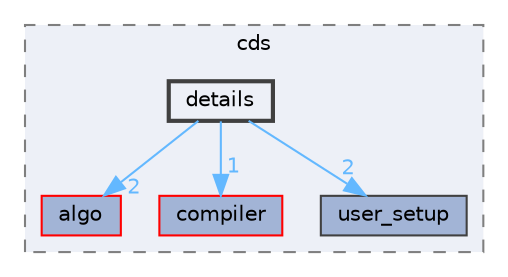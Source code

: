 digraph "external/libcds/cds/details"
{
 // LATEX_PDF_SIZE
  bgcolor="transparent";
  edge [fontname=Helvetica,fontsize=10,labelfontname=Helvetica,labelfontsize=10];
  node [fontname=Helvetica,fontsize=10,shape=box,height=0.2,width=0.4];
  compound=true
  subgraph clusterdir_fcf032bbf40cb4a20f944ac15896063c {
    graph [ bgcolor="#edf0f7", pencolor="grey50", label="cds", fontname=Helvetica,fontsize=10 style="filled,dashed", URL="dir_fcf032bbf40cb4a20f944ac15896063c.html",tooltip=""]
  dir_022fb219feb8b1390b3b75a1e7863e62 [label="algo", fillcolor="#a2b4d6", color="red", style="filled", URL="dir_022fb219feb8b1390b3b75a1e7863e62.html",tooltip=""];
  dir_0beddb0bd70c9a8071e8f4297f3e0fbc [label="compiler", fillcolor="#a2b4d6", color="red", style="filled", URL="dir_0beddb0bd70c9a8071e8f4297f3e0fbc.html",tooltip=""];
  dir_598dee483888c85e6e689ea332e58022 [label="user_setup", fillcolor="#a2b4d6", color="grey25", style="filled", URL="dir_598dee483888c85e6e689ea332e58022.html",tooltip=""];
  dir_d6afcdf20b4efce5cf94aac6e0746784 [label="details", fillcolor="#edf0f7", color="grey25", style="filled,bold", URL="dir_d6afcdf20b4efce5cf94aac6e0746784.html",tooltip=""];
  }
  dir_d6afcdf20b4efce5cf94aac6e0746784->dir_022fb219feb8b1390b3b75a1e7863e62 [headlabel="2", labeldistance=1.5 headhref="dir_000195_000019.html" href="dir_000195_000019.html" color="steelblue1" fontcolor="steelblue1"];
  dir_d6afcdf20b4efce5cf94aac6e0746784->dir_0beddb0bd70c9a8071e8f4297f3e0fbc [headlabel="1", labeldistance=1.5 headhref="dir_000195_000150.html" href="dir_000195_000150.html" color="steelblue1" fontcolor="steelblue1"];
  dir_d6afcdf20b4efce5cf94aac6e0746784->dir_598dee483888c85e6e689ea332e58022 [headlabel="2", labeldistance=1.5 headhref="dir_000195_000892.html" href="dir_000195_000892.html" color="steelblue1" fontcolor="steelblue1"];
}
